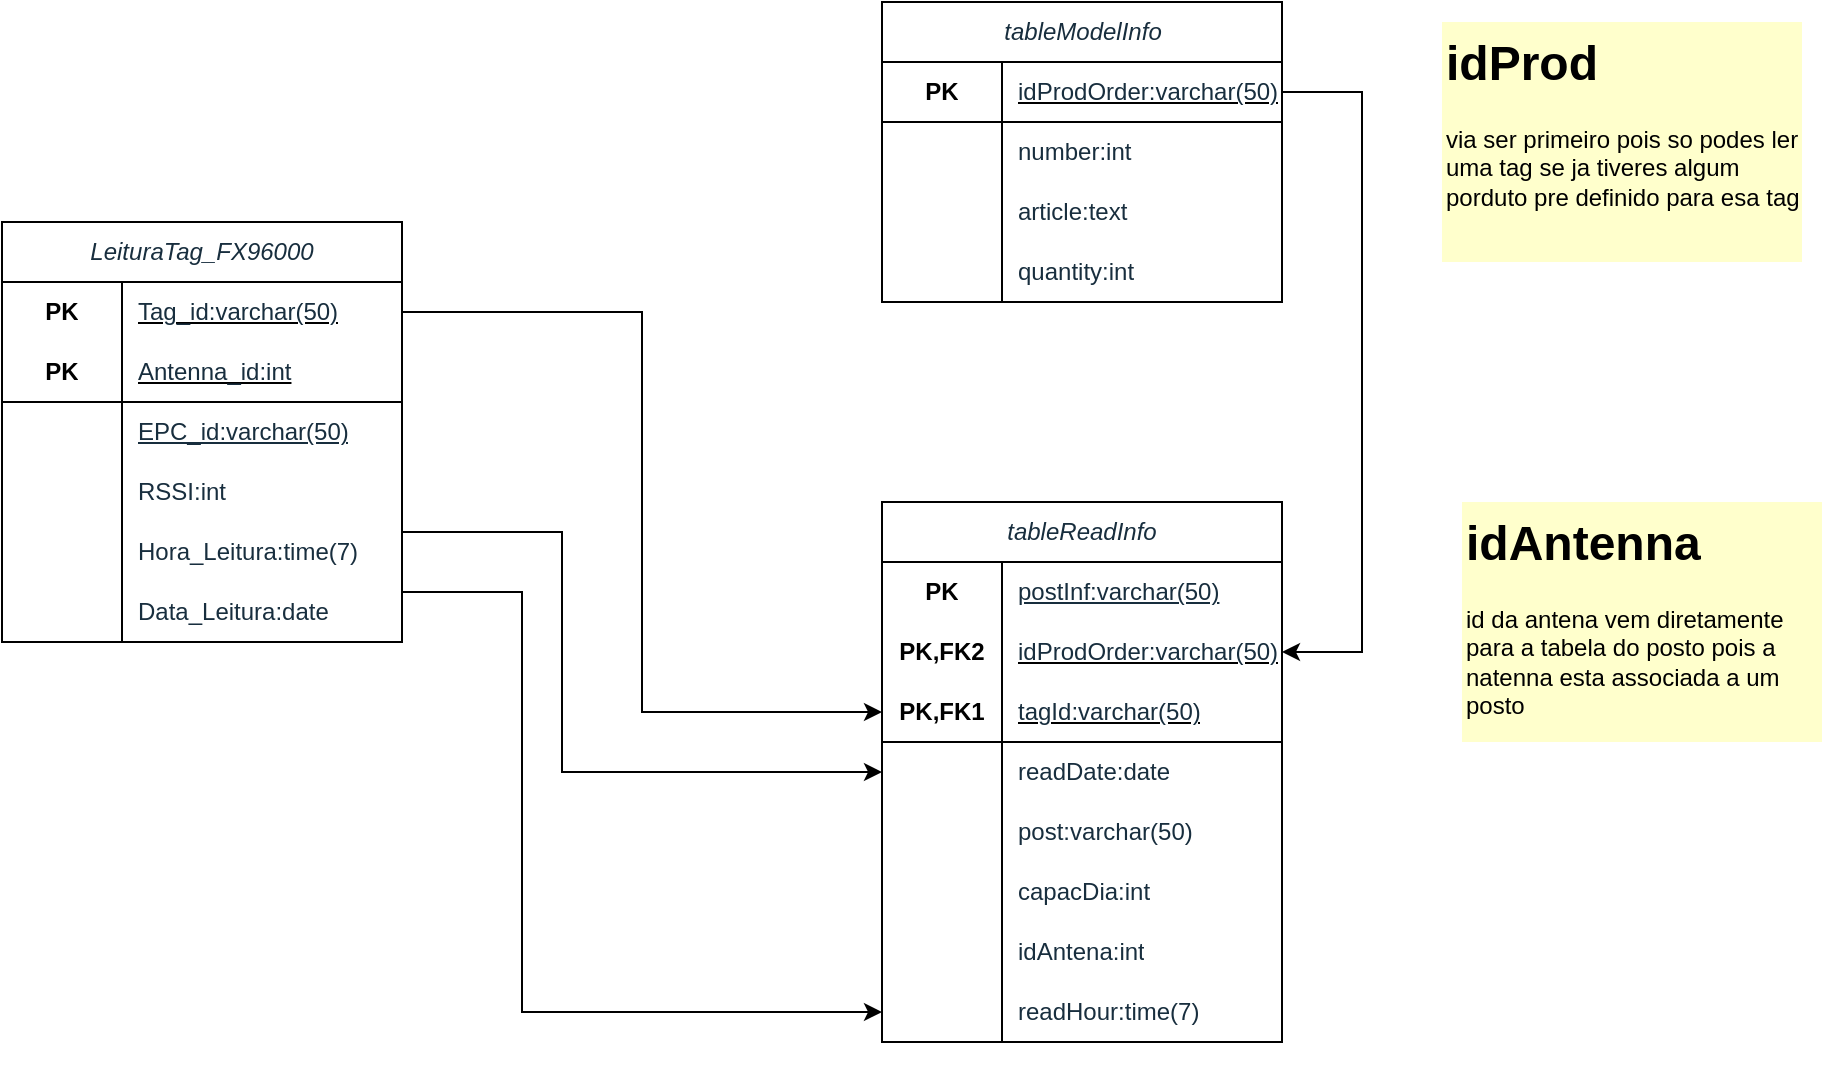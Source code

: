 <mxfile version="24.3.1" type="device">
  <diagram id="C5RBs43oDa-KdzZeNtuy" name="Page-1">
    <mxGraphModel dx="48" dy="464" grid="1" gridSize="10" guides="1" tooltips="1" connect="1" arrows="1" fold="1" page="1" pageScale="1" pageWidth="827" pageHeight="1169" math="0" shadow="0">
      <root>
        <mxCell id="WIyWlLk6GJQsqaUBKTNV-0" />
        <mxCell id="WIyWlLk6GJQsqaUBKTNV-1" parent="WIyWlLk6GJQsqaUBKTNV-0" />
        <mxCell id="0TTvFeyUjTbbYuF8DtfV-61" value="&lt;h1 style=&quot;margin-top: 0px;&quot;&gt;idProd&lt;/h1&gt;&lt;p&gt;via ser primeiro pois so podes ler uma tag se ja tiveres algum porduto pre definido para esa tag&lt;/p&gt;" style="text;html=1;whiteSpace=wrap;overflow=hidden;rounded=0;fillColor=#FFFFCC;" parent="WIyWlLk6GJQsqaUBKTNV-1" vertex="1">
          <mxGeometry x="1780" y="190" width="180" height="120" as="geometry" />
        </mxCell>
        <mxCell id="0TTvFeyUjTbbYuF8DtfV-105" value="" style="shape=partialRectangle;connectable=0;fillColor=none;top=0;left=0;bottom=0;right=0;editable=1;overflow=hidden;whiteSpace=wrap;html=1;" parent="WIyWlLk6GJQsqaUBKTNV-1" vertex="1">
          <mxGeometry x="1080" y="690" width="20" height="30" as="geometry">
            <mxRectangle width="30" height="30" as="alternateBounds" />
          </mxGeometry>
        </mxCell>
        <mxCell id="0TTvFeyUjTbbYuF8DtfV-122" value="&lt;span style=&quot;color: rgb(24, 46, 62); font-style: italic; font-weight: 400;&quot;&gt;tableModelInfo&lt;/span&gt;" style="shape=table;startSize=30;container=1;collapsible=1;childLayout=tableLayout;fixedRows=1;rowLines=0;fontStyle=1;align=center;resizeLast=1;html=1;" parent="WIyWlLk6GJQsqaUBKTNV-1" vertex="1">
          <mxGeometry x="1500" y="180" width="200" height="150" as="geometry" />
        </mxCell>
        <mxCell id="0TTvFeyUjTbbYuF8DtfV-123" value="" style="shape=tableRow;horizontal=0;startSize=0;swimlaneHead=0;swimlaneBody=0;fillColor=none;collapsible=0;dropTarget=0;points=[[0,0.5],[1,0.5]];portConstraint=eastwest;top=0;left=0;right=0;bottom=1;" parent="0TTvFeyUjTbbYuF8DtfV-122" vertex="1">
          <mxGeometry y="30" width="200" height="30" as="geometry" />
        </mxCell>
        <mxCell id="0TTvFeyUjTbbYuF8DtfV-124" value="PK" style="shape=partialRectangle;connectable=0;fillColor=none;top=0;left=0;bottom=0;right=0;fontStyle=1;overflow=hidden;whiteSpace=wrap;html=1;" parent="0TTvFeyUjTbbYuF8DtfV-123" vertex="1">
          <mxGeometry width="60" height="30" as="geometry">
            <mxRectangle width="60" height="30" as="alternateBounds" />
          </mxGeometry>
        </mxCell>
        <mxCell id="0TTvFeyUjTbbYuF8DtfV-125" value="&lt;span style=&quot;color: rgb(24, 46, 62); font-weight: 400; text-wrap: nowrap;&quot;&gt;idProdOrder:varchar(50)&lt;/span&gt;" style="shape=partialRectangle;connectable=0;fillColor=none;top=0;left=0;bottom=0;right=0;align=left;spacingLeft=6;fontStyle=5;overflow=hidden;whiteSpace=wrap;html=1;" parent="0TTvFeyUjTbbYuF8DtfV-123" vertex="1">
          <mxGeometry x="60" width="140" height="30" as="geometry">
            <mxRectangle width="140" height="30" as="alternateBounds" />
          </mxGeometry>
        </mxCell>
        <mxCell id="0TTvFeyUjTbbYuF8DtfV-126" value="" style="shape=tableRow;horizontal=0;startSize=0;swimlaneHead=0;swimlaneBody=0;fillColor=none;collapsible=0;dropTarget=0;points=[[0,0.5],[1,0.5]];portConstraint=eastwest;top=0;left=0;right=0;bottom=0;" parent="0TTvFeyUjTbbYuF8DtfV-122" vertex="1">
          <mxGeometry y="60" width="200" height="30" as="geometry" />
        </mxCell>
        <mxCell id="0TTvFeyUjTbbYuF8DtfV-127" value="" style="shape=partialRectangle;connectable=0;fillColor=none;top=0;left=0;bottom=0;right=0;editable=1;overflow=hidden;whiteSpace=wrap;html=1;" parent="0TTvFeyUjTbbYuF8DtfV-126" vertex="1">
          <mxGeometry width="60" height="30" as="geometry">
            <mxRectangle width="60" height="30" as="alternateBounds" />
          </mxGeometry>
        </mxCell>
        <mxCell id="0TTvFeyUjTbbYuF8DtfV-128" value="&lt;span style=&quot;color: rgb(24, 46, 62); text-wrap: nowrap;&quot;&gt;number:int&lt;/span&gt;" style="shape=partialRectangle;connectable=0;fillColor=none;top=0;left=0;bottom=0;right=0;align=left;spacingLeft=6;overflow=hidden;whiteSpace=wrap;html=1;" parent="0TTvFeyUjTbbYuF8DtfV-126" vertex="1">
          <mxGeometry x="60" width="140" height="30" as="geometry">
            <mxRectangle width="140" height="30" as="alternateBounds" />
          </mxGeometry>
        </mxCell>
        <mxCell id="0TTvFeyUjTbbYuF8DtfV-129" value="" style="shape=tableRow;horizontal=0;startSize=0;swimlaneHead=0;swimlaneBody=0;fillColor=none;collapsible=0;dropTarget=0;points=[[0,0.5],[1,0.5]];portConstraint=eastwest;top=0;left=0;right=0;bottom=0;" parent="0TTvFeyUjTbbYuF8DtfV-122" vertex="1">
          <mxGeometry y="90" width="200" height="30" as="geometry" />
        </mxCell>
        <mxCell id="0TTvFeyUjTbbYuF8DtfV-130" value="" style="shape=partialRectangle;connectable=0;fillColor=none;top=0;left=0;bottom=0;right=0;editable=1;overflow=hidden;whiteSpace=wrap;html=1;" parent="0TTvFeyUjTbbYuF8DtfV-129" vertex="1">
          <mxGeometry width="60" height="30" as="geometry">
            <mxRectangle width="60" height="30" as="alternateBounds" />
          </mxGeometry>
        </mxCell>
        <mxCell id="0TTvFeyUjTbbYuF8DtfV-131" value="&lt;span style=&quot;color: rgb(24, 46, 62); text-wrap: nowrap;&quot;&gt;article:text&lt;/span&gt;" style="shape=partialRectangle;connectable=0;fillColor=none;top=0;left=0;bottom=0;right=0;align=left;spacingLeft=6;overflow=hidden;whiteSpace=wrap;html=1;" parent="0TTvFeyUjTbbYuF8DtfV-129" vertex="1">
          <mxGeometry x="60" width="140" height="30" as="geometry">
            <mxRectangle width="140" height="30" as="alternateBounds" />
          </mxGeometry>
        </mxCell>
        <mxCell id="0TTvFeyUjTbbYuF8DtfV-132" value="" style="shape=tableRow;horizontal=0;startSize=0;swimlaneHead=0;swimlaneBody=0;fillColor=none;collapsible=0;dropTarget=0;points=[[0,0.5],[1,0.5]];portConstraint=eastwest;top=0;left=0;right=0;bottom=0;" parent="0TTvFeyUjTbbYuF8DtfV-122" vertex="1">
          <mxGeometry y="120" width="200" height="30" as="geometry" />
        </mxCell>
        <mxCell id="0TTvFeyUjTbbYuF8DtfV-133" value="" style="shape=partialRectangle;connectable=0;fillColor=none;top=0;left=0;bottom=0;right=0;editable=1;overflow=hidden;whiteSpace=wrap;html=1;" parent="0TTvFeyUjTbbYuF8DtfV-132" vertex="1">
          <mxGeometry width="60" height="30" as="geometry">
            <mxRectangle width="60" height="30" as="alternateBounds" />
          </mxGeometry>
        </mxCell>
        <mxCell id="0TTvFeyUjTbbYuF8DtfV-134" value="&lt;span style=&quot;color: rgb(24, 46, 62); text-wrap: nowrap;&quot;&gt;quantity:int&lt;/span&gt;" style="shape=partialRectangle;connectable=0;fillColor=none;top=0;left=0;bottom=0;right=0;align=left;spacingLeft=6;overflow=hidden;whiteSpace=wrap;html=1;" parent="0TTvFeyUjTbbYuF8DtfV-132" vertex="1">
          <mxGeometry x="60" width="140" height="30" as="geometry">
            <mxRectangle width="140" height="30" as="alternateBounds" />
          </mxGeometry>
        </mxCell>
        <mxCell id="0TTvFeyUjTbbYuF8DtfV-170" value="&lt;span style=&quot;color: rgb(24, 46, 62); font-style: italic; font-weight: 400; text-wrap: nowrap;&quot;&gt;tableReadInfo&lt;/span&gt;" style="shape=table;startSize=30;container=1;collapsible=1;childLayout=tableLayout;fixedRows=1;rowLines=0;fontStyle=1;align=center;resizeLast=1;html=1;whiteSpace=wrap;" parent="WIyWlLk6GJQsqaUBKTNV-1" vertex="1">
          <mxGeometry x="1500" y="430" width="200" height="270" as="geometry">
            <mxRectangle x="1500" y="550" width="120" height="30" as="alternateBounds" />
          </mxGeometry>
        </mxCell>
        <mxCell id="AaxPL_zcH2t_IymBDMfi-48" value="" style="shape=tableRow;horizontal=0;startSize=0;swimlaneHead=0;swimlaneBody=0;fillColor=none;collapsible=0;dropTarget=0;points=[[0,0.5],[1,0.5]];portConstraint=eastwest;top=0;left=0;right=0;bottom=0;" vertex="1" parent="0TTvFeyUjTbbYuF8DtfV-170">
          <mxGeometry y="30" width="200" height="30" as="geometry" />
        </mxCell>
        <mxCell id="AaxPL_zcH2t_IymBDMfi-49" value="" style="shape=partialRectangle;connectable=0;fillColor=none;top=0;left=0;bottom=0;right=0;editable=1;overflow=hidden;whiteSpace=wrap;html=1;" vertex="1" parent="AaxPL_zcH2t_IymBDMfi-48">
          <mxGeometry width="60" height="30" as="geometry">
            <mxRectangle width="60" height="30" as="alternateBounds" />
          </mxGeometry>
        </mxCell>
        <mxCell id="AaxPL_zcH2t_IymBDMfi-50" value="&lt;span style=&quot;color: rgb(24, 46, 62); text-wrap: nowrap; text-decoration-line: underline;&quot;&gt;postInf:varchar(50)&lt;/span&gt;" style="shape=partialRectangle;connectable=0;fillColor=none;top=0;left=0;bottom=0;right=0;align=left;spacingLeft=6;overflow=hidden;whiteSpace=wrap;html=1;" vertex="1" parent="AaxPL_zcH2t_IymBDMfi-48">
          <mxGeometry x="60" width="140" height="30" as="geometry">
            <mxRectangle width="140" height="30" as="alternateBounds" />
          </mxGeometry>
        </mxCell>
        <mxCell id="0TTvFeyUjTbbYuF8DtfV-171" value="" style="shape=tableRow;horizontal=0;startSize=0;swimlaneHead=0;swimlaneBody=0;fillColor=none;collapsible=0;dropTarget=0;points=[[0,0.5],[1,0.5]];portConstraint=eastwest;top=0;left=0;right=0;bottom=0;html=1;" parent="0TTvFeyUjTbbYuF8DtfV-170" vertex="1">
          <mxGeometry y="60" width="200" height="30" as="geometry" />
        </mxCell>
        <mxCell id="0TTvFeyUjTbbYuF8DtfV-172" value="PK,FK2" style="shape=partialRectangle;connectable=0;fillColor=none;top=0;left=0;bottom=0;right=0;fontStyle=1;overflow=hidden;html=1;whiteSpace=wrap;" parent="0TTvFeyUjTbbYuF8DtfV-171" vertex="1">
          <mxGeometry width="60" height="30" as="geometry">
            <mxRectangle width="60" height="30" as="alternateBounds" />
          </mxGeometry>
        </mxCell>
        <mxCell id="0TTvFeyUjTbbYuF8DtfV-173" value="&lt;span style=&quot;color: rgb(24, 46, 62); font-weight: 400; text-wrap: nowrap;&quot;&gt;idProdOrder:varchar(50)&lt;/span&gt;" style="shape=partialRectangle;connectable=0;fillColor=none;top=0;left=0;bottom=0;right=0;align=left;spacingLeft=6;fontStyle=5;overflow=hidden;html=1;whiteSpace=wrap;" parent="0TTvFeyUjTbbYuF8DtfV-171" vertex="1">
          <mxGeometry x="60" width="140" height="30" as="geometry">
            <mxRectangle width="140" height="30" as="alternateBounds" />
          </mxGeometry>
        </mxCell>
        <mxCell id="0TTvFeyUjTbbYuF8DtfV-174" value="" style="shape=tableRow;horizontal=0;startSize=0;swimlaneHead=0;swimlaneBody=0;fillColor=none;collapsible=0;dropTarget=0;points=[[0,0.5],[1,0.5]];portConstraint=eastwest;top=0;left=0;right=0;bottom=1;html=1;" parent="0TTvFeyUjTbbYuF8DtfV-170" vertex="1">
          <mxGeometry y="90" width="200" height="30" as="geometry" />
        </mxCell>
        <mxCell id="0TTvFeyUjTbbYuF8DtfV-175" value="PK,FK1" style="shape=partialRectangle;connectable=0;fillColor=none;top=0;left=0;bottom=0;right=0;fontStyle=1;overflow=hidden;html=1;whiteSpace=wrap;" parent="0TTvFeyUjTbbYuF8DtfV-174" vertex="1">
          <mxGeometry width="60" height="30" as="geometry">
            <mxRectangle width="60" height="30" as="alternateBounds" />
          </mxGeometry>
        </mxCell>
        <mxCell id="0TTvFeyUjTbbYuF8DtfV-176" value="&lt;span style=&quot;color: rgb(24, 46, 62); font-weight: 400; text-wrap: nowrap;&quot;&gt;tagId:varchar(50)&lt;/span&gt;" style="shape=partialRectangle;connectable=0;fillColor=none;top=0;left=0;bottom=0;right=0;align=left;spacingLeft=6;fontStyle=5;overflow=hidden;html=1;whiteSpace=wrap;" parent="0TTvFeyUjTbbYuF8DtfV-174" vertex="1">
          <mxGeometry x="60" width="140" height="30" as="geometry">
            <mxRectangle width="140" height="30" as="alternateBounds" />
          </mxGeometry>
        </mxCell>
        <mxCell id="0TTvFeyUjTbbYuF8DtfV-177" value="" style="shape=tableRow;horizontal=0;startSize=0;swimlaneHead=0;swimlaneBody=0;fillColor=none;collapsible=0;dropTarget=0;points=[[0,0.5],[1,0.5]];portConstraint=eastwest;top=0;left=0;right=0;bottom=0;" parent="0TTvFeyUjTbbYuF8DtfV-170" vertex="1">
          <mxGeometry y="120" width="200" height="30" as="geometry" />
        </mxCell>
        <mxCell id="0TTvFeyUjTbbYuF8DtfV-178" value="" style="shape=partialRectangle;connectable=0;fillColor=none;top=0;left=0;bottom=0;right=0;editable=1;overflow=hidden;whiteSpace=wrap;html=1;" parent="0TTvFeyUjTbbYuF8DtfV-177" vertex="1">
          <mxGeometry width="60" height="30" as="geometry">
            <mxRectangle width="60" height="30" as="alternateBounds" />
          </mxGeometry>
        </mxCell>
        <mxCell id="0TTvFeyUjTbbYuF8DtfV-179" value="&lt;span style=&quot;color: rgb(24, 46, 62); text-wrap: nowrap;&quot;&gt;readDate:date&lt;/span&gt;" style="shape=partialRectangle;connectable=0;fillColor=none;top=0;left=0;bottom=0;right=0;align=left;spacingLeft=6;overflow=hidden;whiteSpace=wrap;html=1;" parent="0TTvFeyUjTbbYuF8DtfV-177" vertex="1">
          <mxGeometry x="60" width="140" height="30" as="geometry">
            <mxRectangle width="140" height="30" as="alternateBounds" />
          </mxGeometry>
        </mxCell>
        <mxCell id="AaxPL_zcH2t_IymBDMfi-61" value="" style="shape=tableRow;horizontal=0;startSize=0;swimlaneHead=0;swimlaneBody=0;fillColor=none;collapsible=0;dropTarget=0;points=[[0,0.5],[1,0.5]];portConstraint=eastwest;top=0;left=0;right=0;bottom=0;" vertex="1" parent="0TTvFeyUjTbbYuF8DtfV-170">
          <mxGeometry y="150" width="200" height="30" as="geometry" />
        </mxCell>
        <mxCell id="AaxPL_zcH2t_IymBDMfi-62" value="" style="shape=partialRectangle;connectable=0;fillColor=none;top=0;left=0;bottom=0;right=0;editable=1;overflow=hidden;whiteSpace=wrap;html=1;" vertex="1" parent="AaxPL_zcH2t_IymBDMfi-61">
          <mxGeometry width="60" height="30" as="geometry">
            <mxRectangle width="60" height="30" as="alternateBounds" />
          </mxGeometry>
        </mxCell>
        <mxCell id="AaxPL_zcH2t_IymBDMfi-63" value="&lt;span style=&quot;color: rgb(24, 46, 62); text-wrap: nowrap;&quot;&gt;post:varchar(50)&lt;/span&gt;" style="shape=partialRectangle;connectable=0;fillColor=none;top=0;left=0;bottom=0;right=0;align=left;spacingLeft=6;overflow=hidden;whiteSpace=wrap;html=1;" vertex="1" parent="AaxPL_zcH2t_IymBDMfi-61">
          <mxGeometry x="60" width="140" height="30" as="geometry">
            <mxRectangle width="140" height="30" as="alternateBounds" />
          </mxGeometry>
        </mxCell>
        <mxCell id="AaxPL_zcH2t_IymBDMfi-64" value="" style="shape=tableRow;horizontal=0;startSize=0;swimlaneHead=0;swimlaneBody=0;fillColor=none;collapsible=0;dropTarget=0;points=[[0,0.5],[1,0.5]];portConstraint=eastwest;top=0;left=0;right=0;bottom=0;" vertex="1" parent="0TTvFeyUjTbbYuF8DtfV-170">
          <mxGeometry y="180" width="200" height="30" as="geometry" />
        </mxCell>
        <mxCell id="AaxPL_zcH2t_IymBDMfi-65" value="" style="shape=partialRectangle;connectable=0;fillColor=none;top=0;left=0;bottom=0;right=0;editable=1;overflow=hidden;whiteSpace=wrap;html=1;" vertex="1" parent="AaxPL_zcH2t_IymBDMfi-64">
          <mxGeometry width="60" height="30" as="geometry">
            <mxRectangle width="60" height="30" as="alternateBounds" />
          </mxGeometry>
        </mxCell>
        <mxCell id="AaxPL_zcH2t_IymBDMfi-66" value="&lt;span style=&quot;color: rgb(24, 46, 62); text-wrap: nowrap;&quot;&gt;capacDia:int&lt;/span&gt;" style="shape=partialRectangle;connectable=0;fillColor=none;top=0;left=0;bottom=0;right=0;align=left;spacingLeft=6;overflow=hidden;whiteSpace=wrap;html=1;" vertex="1" parent="AaxPL_zcH2t_IymBDMfi-64">
          <mxGeometry x="60" width="140" height="30" as="geometry">
            <mxRectangle width="140" height="30" as="alternateBounds" />
          </mxGeometry>
        </mxCell>
        <mxCell id="AaxPL_zcH2t_IymBDMfi-67" value="" style="shape=tableRow;horizontal=0;startSize=0;swimlaneHead=0;swimlaneBody=0;fillColor=none;collapsible=0;dropTarget=0;points=[[0,0.5],[1,0.5]];portConstraint=eastwest;top=0;left=0;right=0;bottom=0;" vertex="1" parent="0TTvFeyUjTbbYuF8DtfV-170">
          <mxGeometry y="210" width="200" height="30" as="geometry" />
        </mxCell>
        <mxCell id="AaxPL_zcH2t_IymBDMfi-68" value="" style="shape=partialRectangle;connectable=0;fillColor=none;top=0;left=0;bottom=0;right=0;editable=1;overflow=hidden;whiteSpace=wrap;html=1;" vertex="1" parent="AaxPL_zcH2t_IymBDMfi-67">
          <mxGeometry width="60" height="30" as="geometry">
            <mxRectangle width="60" height="30" as="alternateBounds" />
          </mxGeometry>
        </mxCell>
        <mxCell id="AaxPL_zcH2t_IymBDMfi-69" value="&lt;span style=&quot;color: rgb(24, 46, 62); text-wrap: nowrap;&quot;&gt;idAntena:int&lt;/span&gt;" style="shape=partialRectangle;connectable=0;fillColor=none;top=0;left=0;bottom=0;right=0;align=left;spacingLeft=6;overflow=hidden;whiteSpace=wrap;html=1;" vertex="1" parent="AaxPL_zcH2t_IymBDMfi-67">
          <mxGeometry x="60" width="140" height="30" as="geometry">
            <mxRectangle width="140" height="30" as="alternateBounds" />
          </mxGeometry>
        </mxCell>
        <mxCell id="0TTvFeyUjTbbYuF8DtfV-180" value="" style="shape=tableRow;horizontal=0;startSize=0;swimlaneHead=0;swimlaneBody=0;fillColor=none;collapsible=0;dropTarget=0;points=[[0,0.5],[1,0.5]];portConstraint=eastwest;top=0;left=0;right=0;bottom=0;" parent="0TTvFeyUjTbbYuF8DtfV-170" vertex="1">
          <mxGeometry y="240" width="200" height="30" as="geometry" />
        </mxCell>
        <mxCell id="0TTvFeyUjTbbYuF8DtfV-181" value="" style="shape=partialRectangle;connectable=0;fillColor=none;top=0;left=0;bottom=0;right=0;editable=1;overflow=hidden;whiteSpace=wrap;html=1;" parent="0TTvFeyUjTbbYuF8DtfV-180" vertex="1">
          <mxGeometry width="60" height="30" as="geometry">
            <mxRectangle width="60" height="30" as="alternateBounds" />
          </mxGeometry>
        </mxCell>
        <mxCell id="0TTvFeyUjTbbYuF8DtfV-182" value="&lt;span style=&quot;color: rgb(24, 46, 62); text-wrap: nowrap;&quot;&gt;readHour:time(7)&lt;/span&gt;" style="shape=partialRectangle;connectable=0;fillColor=none;top=0;left=0;bottom=0;right=0;align=left;spacingLeft=6;overflow=hidden;whiteSpace=wrap;html=1;" parent="0TTvFeyUjTbbYuF8DtfV-180" vertex="1">
          <mxGeometry x="60" width="140" height="30" as="geometry">
            <mxRectangle width="140" height="30" as="alternateBounds" />
          </mxGeometry>
        </mxCell>
        <mxCell id="0TTvFeyUjTbbYuF8DtfV-203" value="&lt;h1 style=&quot;margin-top: 0px;&quot;&gt;idAntenna&lt;/h1&gt;&lt;p&gt;id da antena vem diretamente para a tabela do posto pois a natenna esta associada a um posto&lt;/p&gt;" style="text;html=1;whiteSpace=wrap;overflow=hidden;rounded=0;fillColor=#FFFFCC;" parent="WIyWlLk6GJQsqaUBKTNV-1" vertex="1">
          <mxGeometry x="1790" y="430" width="180" height="120" as="geometry" />
        </mxCell>
        <mxCell id="AaxPL_zcH2t_IymBDMfi-5" value="&lt;span style=&quot;color: rgb(24, 46, 62); font-style: italic; font-weight: 400; text-wrap: nowrap;&quot;&gt;LeituraTag_FX96000&lt;/span&gt;" style="shape=table;startSize=30;container=1;collapsible=1;childLayout=tableLayout;fixedRows=1;rowLines=0;fontStyle=1;align=center;resizeLast=1;html=1;whiteSpace=wrap;" vertex="1" parent="WIyWlLk6GJQsqaUBKTNV-1">
          <mxGeometry x="1060" y="290" width="200" height="210" as="geometry" />
        </mxCell>
        <mxCell id="AaxPL_zcH2t_IymBDMfi-6" value="" style="shape=tableRow;horizontal=0;startSize=0;swimlaneHead=0;swimlaneBody=0;fillColor=none;collapsible=0;dropTarget=0;points=[[0,0.5],[1,0.5]];portConstraint=eastwest;top=0;left=0;right=0;bottom=0;html=1;" vertex="1" parent="AaxPL_zcH2t_IymBDMfi-5">
          <mxGeometry y="30" width="200" height="30" as="geometry" />
        </mxCell>
        <mxCell id="AaxPL_zcH2t_IymBDMfi-7" value="PK" style="shape=partialRectangle;connectable=0;fillColor=none;top=0;left=0;bottom=0;right=0;fontStyle=1;overflow=hidden;html=1;whiteSpace=wrap;" vertex="1" parent="AaxPL_zcH2t_IymBDMfi-6">
          <mxGeometry width="60" height="30" as="geometry">
            <mxRectangle width="60" height="30" as="alternateBounds" />
          </mxGeometry>
        </mxCell>
        <mxCell id="AaxPL_zcH2t_IymBDMfi-8" value="&lt;span style=&quot;color: rgb(24, 46, 62); font-weight: 400; text-wrap: nowrap;&quot;&gt;Tag_id:varchar(50)&lt;/span&gt;" style="shape=partialRectangle;connectable=0;fillColor=none;top=0;left=0;bottom=0;right=0;align=left;spacingLeft=6;fontStyle=5;overflow=hidden;html=1;whiteSpace=wrap;" vertex="1" parent="AaxPL_zcH2t_IymBDMfi-6">
          <mxGeometry x="60" width="140" height="30" as="geometry">
            <mxRectangle width="140" height="30" as="alternateBounds" />
          </mxGeometry>
        </mxCell>
        <mxCell id="AaxPL_zcH2t_IymBDMfi-9" value="" style="shape=tableRow;horizontal=0;startSize=0;swimlaneHead=0;swimlaneBody=0;fillColor=none;collapsible=0;dropTarget=0;points=[[0,0.5],[1,0.5]];portConstraint=eastwest;top=0;left=0;right=0;bottom=1;html=1;" vertex="1" parent="AaxPL_zcH2t_IymBDMfi-5">
          <mxGeometry y="60" width="200" height="30" as="geometry" />
        </mxCell>
        <mxCell id="AaxPL_zcH2t_IymBDMfi-10" value="PK" style="shape=partialRectangle;connectable=0;fillColor=none;top=0;left=0;bottom=0;right=0;fontStyle=1;overflow=hidden;html=1;whiteSpace=wrap;" vertex="1" parent="AaxPL_zcH2t_IymBDMfi-9">
          <mxGeometry width="60" height="30" as="geometry">
            <mxRectangle width="60" height="30" as="alternateBounds" />
          </mxGeometry>
        </mxCell>
        <mxCell id="AaxPL_zcH2t_IymBDMfi-11" value="&lt;span style=&quot;color: rgb(24, 46, 62); font-weight: 400; text-wrap: nowrap;&quot;&gt;Antenna_id:int&lt;/span&gt;" style="shape=partialRectangle;connectable=0;fillColor=none;top=0;left=0;bottom=0;right=0;align=left;spacingLeft=6;fontStyle=5;overflow=hidden;html=1;whiteSpace=wrap;" vertex="1" parent="AaxPL_zcH2t_IymBDMfi-9">
          <mxGeometry x="60" width="140" height="30" as="geometry">
            <mxRectangle width="140" height="30" as="alternateBounds" />
          </mxGeometry>
        </mxCell>
        <mxCell id="AaxPL_zcH2t_IymBDMfi-12" value="" style="shape=tableRow;horizontal=0;startSize=0;swimlaneHead=0;swimlaneBody=0;fillColor=none;collapsible=0;dropTarget=0;points=[[0,0.5],[1,0.5]];portConstraint=eastwest;top=0;left=0;right=0;bottom=0;" vertex="1" parent="AaxPL_zcH2t_IymBDMfi-5">
          <mxGeometry y="90" width="200" height="30" as="geometry" />
        </mxCell>
        <mxCell id="AaxPL_zcH2t_IymBDMfi-13" value="" style="shape=partialRectangle;connectable=0;fillColor=none;top=0;left=0;bottom=0;right=0;editable=1;overflow=hidden;whiteSpace=wrap;html=1;" vertex="1" parent="AaxPL_zcH2t_IymBDMfi-12">
          <mxGeometry width="60" height="30" as="geometry">
            <mxRectangle width="60" height="30" as="alternateBounds" />
          </mxGeometry>
        </mxCell>
        <mxCell id="AaxPL_zcH2t_IymBDMfi-14" value="&lt;span style=&quot;color: rgb(24, 46, 62); text-wrap: nowrap; text-decoration-line: underline;&quot;&gt;EPC_id:varchar(50)&lt;/span&gt;" style="shape=partialRectangle;connectable=0;fillColor=none;top=0;left=0;bottom=0;right=0;align=left;spacingLeft=6;overflow=hidden;whiteSpace=wrap;html=1;" vertex="1" parent="AaxPL_zcH2t_IymBDMfi-12">
          <mxGeometry x="60" width="140" height="30" as="geometry">
            <mxRectangle width="140" height="30" as="alternateBounds" />
          </mxGeometry>
        </mxCell>
        <mxCell id="AaxPL_zcH2t_IymBDMfi-15" value="" style="shape=tableRow;horizontal=0;startSize=0;swimlaneHead=0;swimlaneBody=0;fillColor=none;collapsible=0;dropTarget=0;points=[[0,0.5],[1,0.5]];portConstraint=eastwest;top=0;left=0;right=0;bottom=0;" vertex="1" parent="AaxPL_zcH2t_IymBDMfi-5">
          <mxGeometry y="120" width="200" height="30" as="geometry" />
        </mxCell>
        <mxCell id="AaxPL_zcH2t_IymBDMfi-16" value="" style="shape=partialRectangle;connectable=0;fillColor=none;top=0;left=0;bottom=0;right=0;editable=1;overflow=hidden;whiteSpace=wrap;html=1;" vertex="1" parent="AaxPL_zcH2t_IymBDMfi-15">
          <mxGeometry width="60" height="30" as="geometry">
            <mxRectangle width="60" height="30" as="alternateBounds" />
          </mxGeometry>
        </mxCell>
        <mxCell id="AaxPL_zcH2t_IymBDMfi-17" value="&lt;span style=&quot;color: rgb(24, 46, 62); text-wrap: nowrap;&quot;&gt;RSSI:int&lt;/span&gt;" style="shape=partialRectangle;connectable=0;fillColor=none;top=0;left=0;bottom=0;right=0;align=left;spacingLeft=6;overflow=hidden;whiteSpace=wrap;html=1;" vertex="1" parent="AaxPL_zcH2t_IymBDMfi-15">
          <mxGeometry x="60" width="140" height="30" as="geometry">
            <mxRectangle width="140" height="30" as="alternateBounds" />
          </mxGeometry>
        </mxCell>
        <mxCell id="AaxPL_zcH2t_IymBDMfi-83" value="" style="shape=tableRow;horizontal=0;startSize=0;swimlaneHead=0;swimlaneBody=0;fillColor=none;collapsible=0;dropTarget=0;points=[[0,0.5],[1,0.5]];portConstraint=eastwest;top=0;left=0;right=0;bottom=0;" vertex="1" parent="AaxPL_zcH2t_IymBDMfi-5">
          <mxGeometry y="150" width="200" height="30" as="geometry" />
        </mxCell>
        <mxCell id="AaxPL_zcH2t_IymBDMfi-84" value="" style="shape=partialRectangle;connectable=0;fillColor=none;top=0;left=0;bottom=0;right=0;editable=1;overflow=hidden;whiteSpace=wrap;html=1;" vertex="1" parent="AaxPL_zcH2t_IymBDMfi-83">
          <mxGeometry width="60" height="30" as="geometry">
            <mxRectangle width="60" height="30" as="alternateBounds" />
          </mxGeometry>
        </mxCell>
        <mxCell id="AaxPL_zcH2t_IymBDMfi-85" value="&lt;span style=&quot;color: rgb(24, 46, 62); text-wrap: nowrap;&quot;&gt;Hora_Leitura:time(7)&lt;/span&gt;" style="shape=partialRectangle;connectable=0;fillColor=none;top=0;left=0;bottom=0;right=0;align=left;spacingLeft=6;overflow=hidden;whiteSpace=wrap;html=1;" vertex="1" parent="AaxPL_zcH2t_IymBDMfi-83">
          <mxGeometry x="60" width="140" height="30" as="geometry">
            <mxRectangle width="140" height="30" as="alternateBounds" />
          </mxGeometry>
        </mxCell>
        <mxCell id="AaxPL_zcH2t_IymBDMfi-18" value="" style="shape=tableRow;horizontal=0;startSize=0;swimlaneHead=0;swimlaneBody=0;fillColor=none;collapsible=0;dropTarget=0;points=[[0,0.5],[1,0.5]];portConstraint=eastwest;top=0;left=0;right=0;bottom=0;" vertex="1" parent="AaxPL_zcH2t_IymBDMfi-5">
          <mxGeometry y="180" width="200" height="30" as="geometry" />
        </mxCell>
        <mxCell id="AaxPL_zcH2t_IymBDMfi-19" value="" style="shape=partialRectangle;connectable=0;fillColor=none;top=0;left=0;bottom=0;right=0;editable=1;overflow=hidden;whiteSpace=wrap;html=1;" vertex="1" parent="AaxPL_zcH2t_IymBDMfi-18">
          <mxGeometry width="60" height="30" as="geometry">
            <mxRectangle width="60" height="30" as="alternateBounds" />
          </mxGeometry>
        </mxCell>
        <mxCell id="AaxPL_zcH2t_IymBDMfi-20" value="&lt;span style=&quot;color: rgb(24, 46, 62); text-wrap: nowrap;&quot;&gt;Data_Leitura:date&lt;/span&gt;" style="shape=partialRectangle;connectable=0;fillColor=none;top=0;left=0;bottom=0;right=0;align=left;spacingLeft=6;overflow=hidden;whiteSpace=wrap;html=1;" vertex="1" parent="AaxPL_zcH2t_IymBDMfi-18">
          <mxGeometry x="60" width="140" height="30" as="geometry">
            <mxRectangle width="140" height="30" as="alternateBounds" />
          </mxGeometry>
        </mxCell>
        <mxCell id="AaxPL_zcH2t_IymBDMfi-35" value="" style="shape=tableRow;horizontal=0;startSize=0;swimlaneHead=0;swimlaneBody=0;fillColor=none;collapsible=0;dropTarget=0;points=[[0,0.5],[1,0.5]];portConstraint=eastwest;top=0;left=0;right=0;bottom=0;html=1;" vertex="1" parent="WIyWlLk6GJQsqaUBKTNV-1">
          <mxGeometry x="1500" y="580" width="200" height="30" as="geometry" />
        </mxCell>
        <mxCell id="AaxPL_zcH2t_IymBDMfi-51" value="" style="shape=tableRow;horizontal=0;startSize=0;swimlaneHead=0;swimlaneBody=0;fillColor=none;collapsible=0;dropTarget=0;points=[[0,0.5],[1,0.5]];portConstraint=eastwest;top=0;left=0;right=0;bottom=0;html=1;" vertex="1" parent="WIyWlLk6GJQsqaUBKTNV-1">
          <mxGeometry x="1500" y="520" width="200" height="30" as="geometry" />
        </mxCell>
        <mxCell id="AaxPL_zcH2t_IymBDMfi-52" value="PK" style="shape=partialRectangle;connectable=0;fillColor=none;top=0;left=0;bottom=0;right=0;fontStyle=1;overflow=hidden;html=1;whiteSpace=wrap;" vertex="1" parent="WIyWlLk6GJQsqaUBKTNV-1">
          <mxGeometry x="1500" y="460" width="60" height="30" as="geometry">
            <mxRectangle width="60" height="30" as="alternateBounds" />
          </mxGeometry>
        </mxCell>
        <mxCell id="AaxPL_zcH2t_IymBDMfi-70" style="edgeStyle=orthogonalEdgeStyle;rounded=0;orthogonalLoop=1;jettySize=auto;html=1;exitX=1;exitY=0.5;exitDx=0;exitDy=0;entryX=1;entryY=0.5;entryDx=0;entryDy=0;" edge="1" parent="WIyWlLk6GJQsqaUBKTNV-1" source="0TTvFeyUjTbbYuF8DtfV-123" target="0TTvFeyUjTbbYuF8DtfV-171">
          <mxGeometry relative="1" as="geometry">
            <Array as="points">
              <mxPoint x="1740" y="225" />
              <mxPoint x="1740" y="505" />
            </Array>
          </mxGeometry>
        </mxCell>
        <mxCell id="AaxPL_zcH2t_IymBDMfi-71" style="edgeStyle=orthogonalEdgeStyle;rounded=0;orthogonalLoop=1;jettySize=auto;html=1;exitX=1;exitY=0.5;exitDx=0;exitDy=0;entryX=0;entryY=0.5;entryDx=0;entryDy=0;" edge="1" parent="WIyWlLk6GJQsqaUBKTNV-1" source="AaxPL_zcH2t_IymBDMfi-6" target="AaxPL_zcH2t_IymBDMfi-51">
          <mxGeometry relative="1" as="geometry" />
        </mxCell>
        <mxCell id="AaxPL_zcH2t_IymBDMfi-72" style="edgeStyle=orthogonalEdgeStyle;rounded=0;orthogonalLoop=1;jettySize=auto;html=1;exitX=1;exitY=0.5;exitDx=0;exitDy=0;entryX=0;entryY=0.5;entryDx=0;entryDy=0;" edge="1" parent="WIyWlLk6GJQsqaUBKTNV-1" source="AaxPL_zcH2t_IymBDMfi-18" target="0TTvFeyUjTbbYuF8DtfV-177">
          <mxGeometry relative="1" as="geometry">
            <Array as="points">
              <mxPoint x="1340" y="445" />
              <mxPoint x="1340" y="565" />
            </Array>
          </mxGeometry>
        </mxCell>
        <mxCell id="AaxPL_zcH2t_IymBDMfi-87" style="edgeStyle=orthogonalEdgeStyle;rounded=0;orthogonalLoop=1;jettySize=auto;html=1;exitX=1;exitY=0.5;exitDx=0;exitDy=0;entryX=0;entryY=0.5;entryDx=0;entryDy=0;" edge="1" parent="WIyWlLk6GJQsqaUBKTNV-1" source="AaxPL_zcH2t_IymBDMfi-18" target="0TTvFeyUjTbbYuF8DtfV-180">
          <mxGeometry relative="1" as="geometry">
            <Array as="points">
              <mxPoint x="1320" y="475" />
              <mxPoint x="1320" y="685" />
            </Array>
          </mxGeometry>
        </mxCell>
      </root>
    </mxGraphModel>
  </diagram>
</mxfile>
